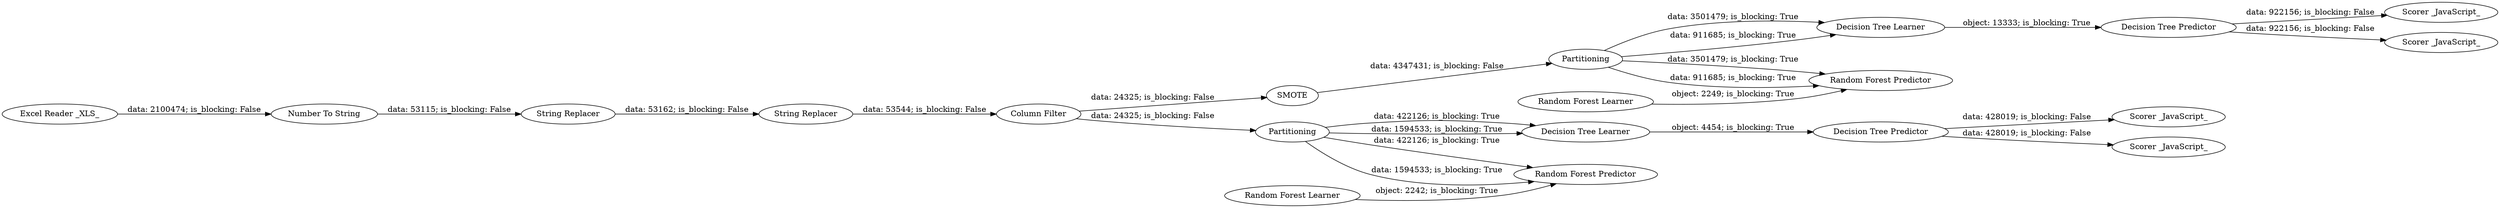 digraph {
	"3679363358026419594_1" [label="Excel Reader _XLS_"]
	"3679363358026419594_20" [label="Scorer _JavaScript_"]
	"3679363358026419594_13" [label=SMOTE]
	"3719824665692633539_8" [label="Decision Tree Predictor"]
	"8657014568033795225_7" [label="Decision Tree Learner"]
	"-2558427125758877441_6" [label=Partitioning]
	"3679363358026419594_3" [label="String Replacer"]
	"3679363358026419594_4" [label="String Replacer"]
	"5930657219404681357_10" [label="Random Forest Learner"]
	"3719824665692633539_7" [label="Decision Tree Learner"]
	"3679363358026419594_21" [label="Scorer _JavaScript_"]
	"-1665183515878052202_6" [label=Partitioning]
	"3679363358026419594_19" [label="Scorer _JavaScript_"]
	"8657014568033795225_8" [label="Decision Tree Predictor"]
	"3679363358026419594_5" [label="Column Filter"]
	"3679363358026419594_2" [label="Number To String"]
	"5930657219404681357_9" [label="Random Forest Predictor"]
	"3646142404556725322_9" [label="Random Forest Predictor"]
	"3646142404556725322_10" [label="Random Forest Learner"]
	"3679363358026419594_18" [label="Scorer _JavaScript_"]
	"3719824665692633539_8" -> "3679363358026419594_18" [label="data: 922156; is_blocking: False"]
	"8657014568033795225_8" -> "3679363358026419594_21" [label="data: 428019; is_blocking: False"]
	"3679363358026419594_1" -> "3679363358026419594_2" [label="data: 2100474; is_blocking: False"]
	"3719824665692633539_7" -> "3719824665692633539_8" [label="object: 13333; is_blocking: True"]
	"3679363358026419594_13" -> "-1665183515878052202_6" [label="data: 4347431; is_blocking: False"]
	"3679363358026419594_4" -> "3679363358026419594_5" [label="data: 53544; is_blocking: False"]
	"3719824665692633539_8" -> "3679363358026419594_19" [label="data: 922156; is_blocking: False"]
	"3679363358026419594_3" -> "3679363358026419594_4" [label="data: 53162; is_blocking: False"]
	"-2558427125758877441_6" -> "8657014568033795225_7" [label="data: 422126; is_blocking: True"]
	"-2558427125758877441_6" -> "5930657219404681357_9" [label="data: 422126; is_blocking: True"]
	"-1665183515878052202_6" -> "3719824665692633539_7" [label="data: 3501479; is_blocking: True"]
	"3679363358026419594_5" -> "3679363358026419594_13" [label="data: 24325; is_blocking: False"]
	"-1665183515878052202_6" -> "3646142404556725322_9" [label="data: 3501479; is_blocking: True"]
	"3679363358026419594_5" -> "-2558427125758877441_6" [label="data: 24325; is_blocking: False"]
	"3679363358026419594_2" -> "3679363358026419594_3" [label="data: 53115; is_blocking: False"]
	"5930657219404681357_10" -> "5930657219404681357_9" [label="object: 2242; is_blocking: True"]
	"-1665183515878052202_6" -> "3719824665692633539_7" [label="data: 911685; is_blocking: True"]
	"-2558427125758877441_6" -> "8657014568033795225_7" [label="data: 1594533; is_blocking: True"]
	"8657014568033795225_7" -> "8657014568033795225_8" [label="object: 4454; is_blocking: True"]
	"-1665183515878052202_6" -> "3646142404556725322_9" [label="data: 911685; is_blocking: True"]
	"-2558427125758877441_6" -> "5930657219404681357_9" [label="data: 1594533; is_blocking: True"]
	"3646142404556725322_10" -> "3646142404556725322_9" [label="object: 2249; is_blocking: True"]
	"8657014568033795225_8" -> "3679363358026419594_20" [label="data: 428019; is_blocking: False"]
	rankdir=LR
}
